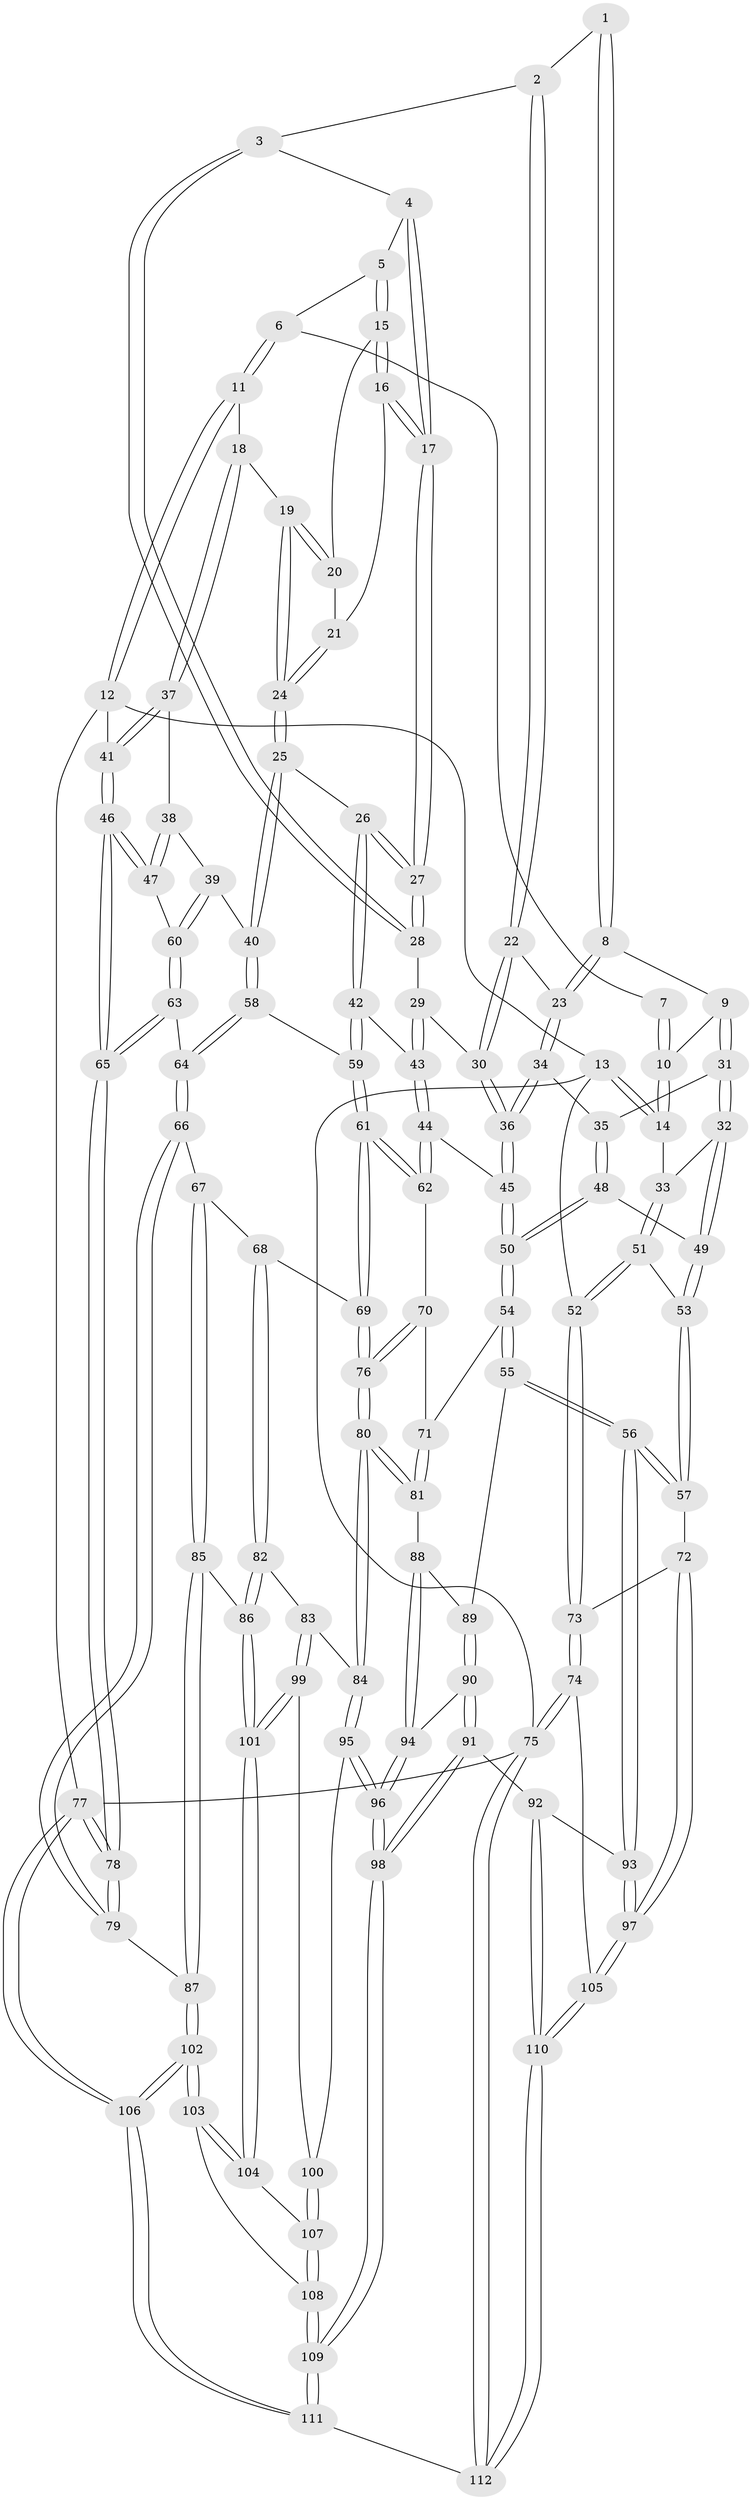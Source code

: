 // coarse degree distribution, {3: 0.5357142857142857, 5: 0.03571428571428571, 2: 0.10714285714285714, 4: 0.30357142857142855, 6: 0.017857142857142856}
// Generated by graph-tools (version 1.1) at 2025/54/03/04/25 22:54:35]
// undirected, 112 vertices, 277 edges
graph export_dot {
  node [color=gray90,style=filled];
  1 [pos="+0.5272435593914981+0"];
  2 [pos="+0.5590157205014251+0.07256440250300628"];
  3 [pos="+0.6089798525542525+0.12796847697330546"];
  4 [pos="+0.6939658397610249+0.06607295175767726"];
  5 [pos="+0.8070783839462061+0"];
  6 [pos="+0.8593732855088422+0"];
  7 [pos="+0.5111526453871478+0"];
  8 [pos="+0.42651976229361477+0.14602248693874567"];
  9 [pos="+0.24114368052418747+0"];
  10 [pos="+0.15349749472525756+0"];
  11 [pos="+0.9342888143278224+0"];
  12 [pos="+1+0"];
  13 [pos="+0+0"];
  14 [pos="+0+0"];
  15 [pos="+0.7978086222801105+0"];
  16 [pos="+0.7263813244955555+0.15688432036304922"];
  17 [pos="+0.7173693423210171+0.1623415222573184"];
  18 [pos="+0.8956610661609559+0.18713317516709987"];
  19 [pos="+0.8801486057053965+0.1921892977186121"];
  20 [pos="+0.7969684299175421+0.1106626731852695"];
  21 [pos="+0.7788034601974713+0.14920207727016663"];
  22 [pos="+0.46395898407107555+0.1773004477488791"];
  23 [pos="+0.43261991984247444+0.15769070499733515"];
  24 [pos="+0.827879688928445+0.2228405138126262"];
  25 [pos="+0.7703528217741872+0.2952541805462482"];
  26 [pos="+0.7159221205442564+0.2869135977434633"];
  27 [pos="+0.6801876340910963+0.21213017604183823"];
  28 [pos="+0.6182114686954205+0.17328092230324277"];
  29 [pos="+0.5444781691457952+0.2192788410886916"];
  30 [pos="+0.4916993135244281+0.22469775618738824"];
  31 [pos="+0.24878141224658332+0.1777932128481023"];
  32 [pos="+0.14870380289271673+0.26146041901116823"];
  33 [pos="+0.14117200745058017+0.26468072997119596"];
  34 [pos="+0.33617188145440047+0.23633633382132413"];
  35 [pos="+0.29398676225975645+0.2279779169040092"];
  36 [pos="+0.44396594385520827+0.33328504807428755"];
  37 [pos="+0.9329210366133547+0.20884880299536437"];
  38 [pos="+0.9232811176431792+0.2773799231410023"];
  39 [pos="+0.8142403592837183+0.33051546113103203"];
  40 [pos="+0.7919828691592218+0.3203537089208783"];
  41 [pos="+1+0.2155572091235601"];
  42 [pos="+0.6733757379506384+0.3250419837813622"];
  43 [pos="+0.6042079404647792+0.326859919981933"];
  44 [pos="+0.46793175186164065+0.3980651689413951"];
  45 [pos="+0.4494388260575395+0.39080353706296483"];
  46 [pos="+1+0.4433448797153513"];
  47 [pos="+0.9594301687921658+0.35784874816313683"];
  48 [pos="+0.27287356901069415+0.33965341988795844"];
  49 [pos="+0.26329990791038993+0.3428274857514747"];
  50 [pos="+0.3944516078462721+0.41967084282136075"];
  51 [pos="+0.07577051408918811+0.32738826024256085"];
  52 [pos="+0+0.26627148923776756"];
  53 [pos="+0.15058531922336915+0.43817893739318803"];
  54 [pos="+0.31215378548409833+0.5397676588875968"];
  55 [pos="+0.2542427384955766+0.57803240042551"];
  56 [pos="+0.21645541285460693+0.5918680339729208"];
  57 [pos="+0.1692572633106555+0.5637880485251424"];
  58 [pos="+0.7642479584049241+0.464295391902242"];
  59 [pos="+0.664261296460375+0.45119355843688813"];
  60 [pos="+0.8648734925655615+0.36996669186082076"];
  61 [pos="+0.5930229112951564+0.5193488574398223"];
  62 [pos="+0.5088474658602492+0.4433445217935069"];
  63 [pos="+0.8697094278149151+0.5187660619928383"];
  64 [pos="+0.8218313247332788+0.5260513335473812"];
  65 [pos="+1+0.6230791755468328"];
  66 [pos="+0.7819520666381131+0.5716899433865597"];
  67 [pos="+0.7712388172180077+0.5817683273729723"];
  68 [pos="+0.7181681180460016+0.5876191864509794"];
  69 [pos="+0.5943951618395762+0.5307920744355694"];
  70 [pos="+0.4459105445110696+0.5686803134879161"];
  71 [pos="+0.4176653853217943+0.5771782297064064"];
  72 [pos="+0+0.6021245035822543"];
  73 [pos="+0+0.5903394925630095"];
  74 [pos="+0+0.8501695134648876"];
  75 [pos="+0+1"];
  76 [pos="+0.5750903372922606+0.5707523083019843"];
  77 [pos="+1+1"];
  78 [pos="+1+0.7023667522309548"];
  79 [pos="+0.9328517592968507+0.7275314953956189"];
  80 [pos="+0.5541058946610063+0.6705371344484926"];
  81 [pos="+0.4876288070688397+0.6773250140725394"];
  82 [pos="+0.6797387913039992+0.6992890462404531"];
  83 [pos="+0.6104083749334764+0.7204322381765986"];
  84 [pos="+0.5617446335737665+0.6810940609485542"];
  85 [pos="+0.8021759153198732+0.7376273792397707"];
  86 [pos="+0.7997202656792353+0.7381043366650325"];
  87 [pos="+0.8226386194053144+0.7447896738053904"];
  88 [pos="+0.46844218827483963+0.6878255375821349"];
  89 [pos="+0.4226102184857288+0.6828328933285038"];
  90 [pos="+0.3728155543627406+0.7323432325760603"];
  91 [pos="+0.3243374261779278+0.7677994041972755"];
  92 [pos="+0.25900482824053034+0.7505520817544404"];
  93 [pos="+0.22524086773737179+0.6940309742786116"];
  94 [pos="+0.4486615107783749+0.7400030499437652"];
  95 [pos="+0.4985165021469714+0.8013368015698102"];
  96 [pos="+0.4280847673207315+0.8207513191694231"];
  97 [pos="+0.07732321806178546+0.8090101150655765"];
  98 [pos="+0.4206034219184439+0.828489963268348"];
  99 [pos="+0.6171477276448037+0.76312809816602"];
  100 [pos="+0.5444132298414072+0.8261909053696517"];
  101 [pos="+0.6745544954150917+0.8538532743647248"];
  102 [pos="+0.8038469549297511+1"];
  103 [pos="+0.6853268471917866+0.9358689729923494"];
  104 [pos="+0.675128387538286+0.8920485216320794"];
  105 [pos="+0.07172268457834785+0.8248225787676657"];
  106 [pos="+0.8730231567306227+1"];
  107 [pos="+0.5455641570748025+0.8509457821360639"];
  108 [pos="+0.485162258047989+0.9376083288108407"];
  109 [pos="+0.4285938774861538+0.9598123278720938"];
  110 [pos="+0.2017275596960881+1"];
  111 [pos="+0.29519786900571865+1"];
  112 [pos="+0.20619851542331283+1"];
  1 -- 2;
  1 -- 8;
  1 -- 8;
  2 -- 3;
  2 -- 22;
  2 -- 22;
  3 -- 4;
  3 -- 28;
  3 -- 28;
  4 -- 5;
  4 -- 17;
  4 -- 17;
  5 -- 6;
  5 -- 15;
  5 -- 15;
  6 -- 7;
  6 -- 11;
  6 -- 11;
  7 -- 10;
  7 -- 10;
  8 -- 9;
  8 -- 23;
  8 -- 23;
  9 -- 10;
  9 -- 31;
  9 -- 31;
  10 -- 14;
  10 -- 14;
  11 -- 12;
  11 -- 12;
  11 -- 18;
  12 -- 13;
  12 -- 41;
  12 -- 77;
  13 -- 14;
  13 -- 14;
  13 -- 52;
  13 -- 75;
  14 -- 33;
  15 -- 16;
  15 -- 16;
  15 -- 20;
  16 -- 17;
  16 -- 17;
  16 -- 21;
  17 -- 27;
  17 -- 27;
  18 -- 19;
  18 -- 37;
  18 -- 37;
  19 -- 20;
  19 -- 20;
  19 -- 24;
  19 -- 24;
  20 -- 21;
  21 -- 24;
  21 -- 24;
  22 -- 23;
  22 -- 30;
  22 -- 30;
  23 -- 34;
  23 -- 34;
  24 -- 25;
  24 -- 25;
  25 -- 26;
  25 -- 40;
  25 -- 40;
  26 -- 27;
  26 -- 27;
  26 -- 42;
  26 -- 42;
  27 -- 28;
  27 -- 28;
  28 -- 29;
  29 -- 30;
  29 -- 43;
  29 -- 43;
  30 -- 36;
  30 -- 36;
  31 -- 32;
  31 -- 32;
  31 -- 35;
  32 -- 33;
  32 -- 49;
  32 -- 49;
  33 -- 51;
  33 -- 51;
  34 -- 35;
  34 -- 36;
  34 -- 36;
  35 -- 48;
  35 -- 48;
  36 -- 45;
  36 -- 45;
  37 -- 38;
  37 -- 41;
  37 -- 41;
  38 -- 39;
  38 -- 47;
  38 -- 47;
  39 -- 40;
  39 -- 60;
  39 -- 60;
  40 -- 58;
  40 -- 58;
  41 -- 46;
  41 -- 46;
  42 -- 43;
  42 -- 59;
  42 -- 59;
  43 -- 44;
  43 -- 44;
  44 -- 45;
  44 -- 62;
  44 -- 62;
  45 -- 50;
  45 -- 50;
  46 -- 47;
  46 -- 47;
  46 -- 65;
  46 -- 65;
  47 -- 60;
  48 -- 49;
  48 -- 50;
  48 -- 50;
  49 -- 53;
  49 -- 53;
  50 -- 54;
  50 -- 54;
  51 -- 52;
  51 -- 52;
  51 -- 53;
  52 -- 73;
  52 -- 73;
  53 -- 57;
  53 -- 57;
  54 -- 55;
  54 -- 55;
  54 -- 71;
  55 -- 56;
  55 -- 56;
  55 -- 89;
  56 -- 57;
  56 -- 57;
  56 -- 93;
  56 -- 93;
  57 -- 72;
  58 -- 59;
  58 -- 64;
  58 -- 64;
  59 -- 61;
  59 -- 61;
  60 -- 63;
  60 -- 63;
  61 -- 62;
  61 -- 62;
  61 -- 69;
  61 -- 69;
  62 -- 70;
  63 -- 64;
  63 -- 65;
  63 -- 65;
  64 -- 66;
  64 -- 66;
  65 -- 78;
  65 -- 78;
  66 -- 67;
  66 -- 79;
  66 -- 79;
  67 -- 68;
  67 -- 85;
  67 -- 85;
  68 -- 69;
  68 -- 82;
  68 -- 82;
  69 -- 76;
  69 -- 76;
  70 -- 71;
  70 -- 76;
  70 -- 76;
  71 -- 81;
  71 -- 81;
  72 -- 73;
  72 -- 97;
  72 -- 97;
  73 -- 74;
  73 -- 74;
  74 -- 75;
  74 -- 75;
  74 -- 105;
  75 -- 112;
  75 -- 112;
  75 -- 77;
  76 -- 80;
  76 -- 80;
  77 -- 78;
  77 -- 78;
  77 -- 106;
  77 -- 106;
  78 -- 79;
  78 -- 79;
  79 -- 87;
  80 -- 81;
  80 -- 81;
  80 -- 84;
  80 -- 84;
  81 -- 88;
  82 -- 83;
  82 -- 86;
  82 -- 86;
  83 -- 84;
  83 -- 99;
  83 -- 99;
  84 -- 95;
  84 -- 95;
  85 -- 86;
  85 -- 87;
  85 -- 87;
  86 -- 101;
  86 -- 101;
  87 -- 102;
  87 -- 102;
  88 -- 89;
  88 -- 94;
  88 -- 94;
  89 -- 90;
  89 -- 90;
  90 -- 91;
  90 -- 91;
  90 -- 94;
  91 -- 92;
  91 -- 98;
  91 -- 98;
  92 -- 93;
  92 -- 110;
  92 -- 110;
  93 -- 97;
  93 -- 97;
  94 -- 96;
  94 -- 96;
  95 -- 96;
  95 -- 96;
  95 -- 100;
  96 -- 98;
  96 -- 98;
  97 -- 105;
  97 -- 105;
  98 -- 109;
  98 -- 109;
  99 -- 100;
  99 -- 101;
  99 -- 101;
  100 -- 107;
  100 -- 107;
  101 -- 104;
  101 -- 104;
  102 -- 103;
  102 -- 103;
  102 -- 106;
  102 -- 106;
  103 -- 104;
  103 -- 104;
  103 -- 108;
  104 -- 107;
  105 -- 110;
  105 -- 110;
  106 -- 111;
  106 -- 111;
  107 -- 108;
  107 -- 108;
  108 -- 109;
  108 -- 109;
  109 -- 111;
  109 -- 111;
  110 -- 112;
  110 -- 112;
  111 -- 112;
}

